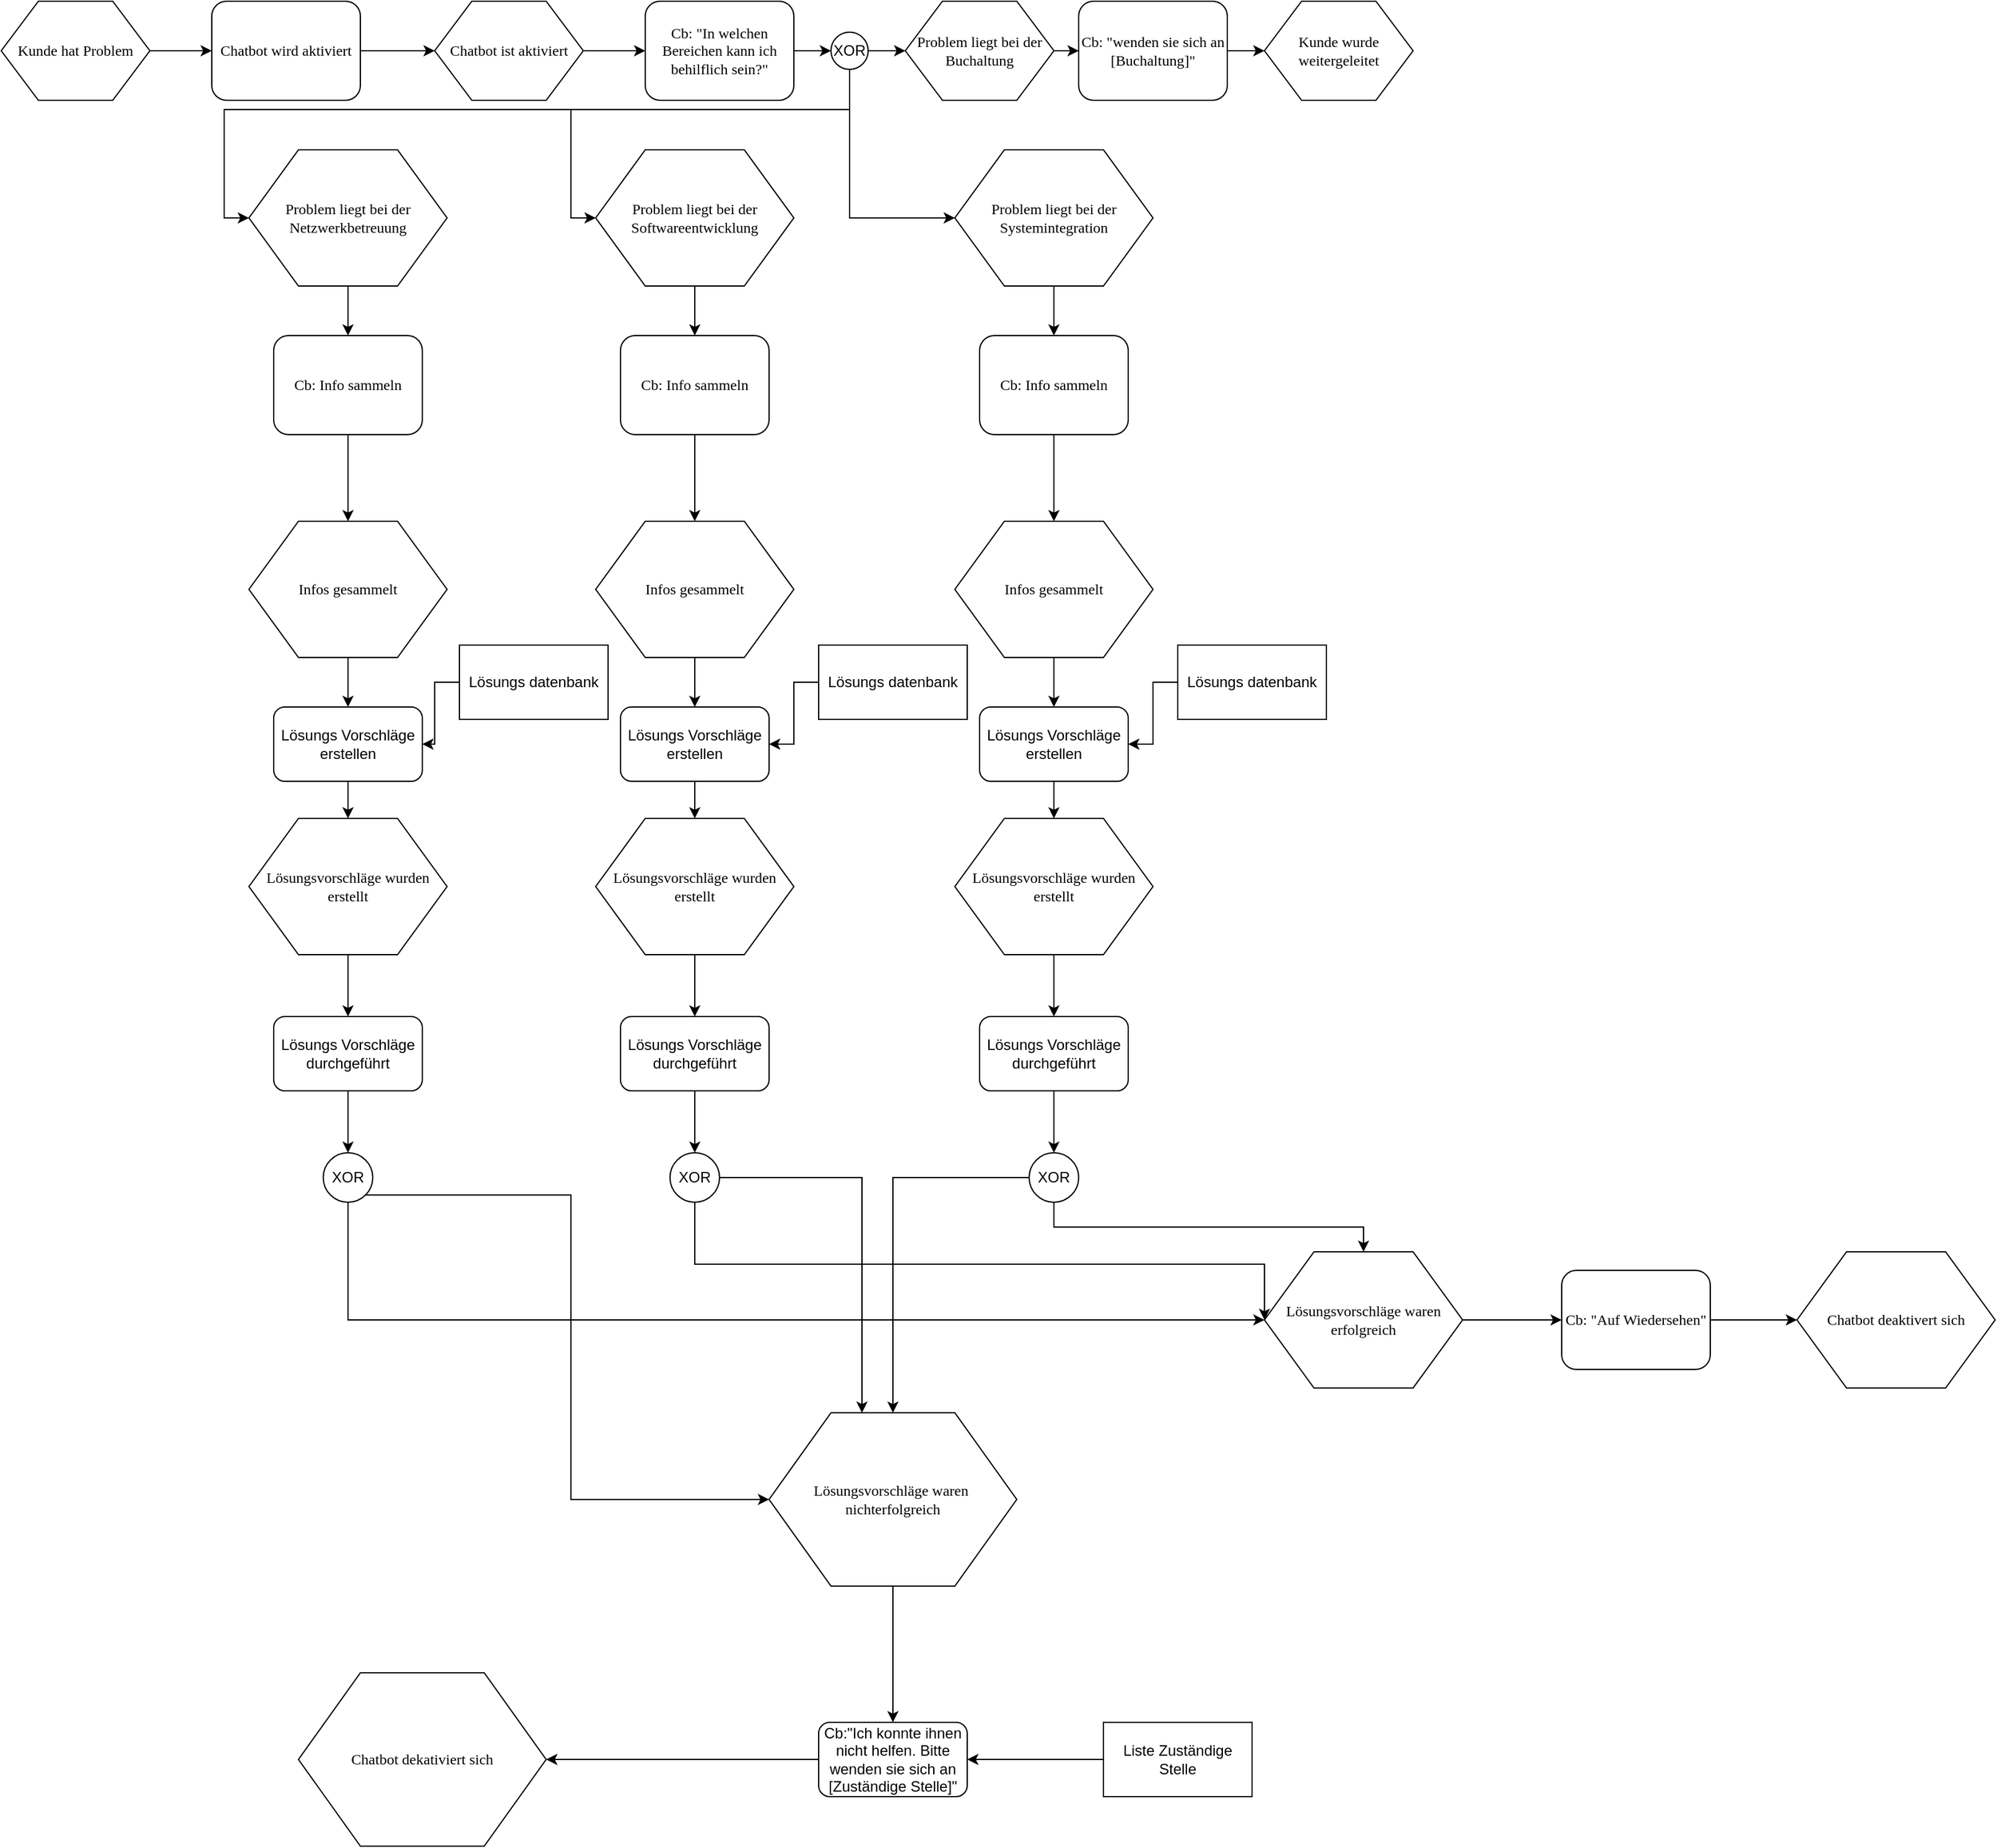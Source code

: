 <mxfile version="21.3.6" type="device">
  <diagram name="Page-1" id="8ce9d11a-91a2-4d17-14d8-a56ed91bf033">
    <mxGraphModel dx="1050" dy="558" grid="1" gridSize="10" guides="1" tooltips="1" connect="1" arrows="1" fold="1" page="1" pageScale="1" pageWidth="1100" pageHeight="850" background="none" math="0" shadow="0">
      <root>
        <mxCell id="0" />
        <mxCell id="1" parent="0" />
        <mxCell id="FxT-cGrU2t-Nwr7H7iX4-25" value="" style="edgeStyle=orthogonalEdgeStyle;rounded=0;orthogonalLoop=1;jettySize=auto;html=1;" edge="1" parent="1" source="17ea667e15c223fc-1" target="17ea667e15c223fc-7">
          <mxGeometry relative="1" as="geometry" />
        </mxCell>
        <mxCell id="17ea667e15c223fc-1" value="Kunde hat Problem" style="shape=hexagon;perimeter=hexagonPerimeter;whiteSpace=wrap;html=1;rounded=0;shadow=0;labelBackgroundColor=none;strokeWidth=1;fontFamily=Verdana;fontSize=12;align=center;" parent="1" vertex="1">
          <mxGeometry x="30" y="60" width="120" height="80" as="geometry" />
        </mxCell>
        <mxCell id="FxT-cGrU2t-Nwr7H7iX4-27" value="" style="edgeStyle=orthogonalEdgeStyle;rounded=0;orthogonalLoop=1;jettySize=auto;html=1;" edge="1" parent="1" source="17ea667e15c223fc-7" target="FxT-cGrU2t-Nwr7H7iX4-26">
          <mxGeometry relative="1" as="geometry" />
        </mxCell>
        <mxCell id="17ea667e15c223fc-7" value="Chatbot wird aktiviert" style="rounded=1;whiteSpace=wrap;html=1;shadow=0;labelBackgroundColor=none;strokeWidth=1;fontFamily=Verdana;fontSize=12;align=center;" parent="1" vertex="1">
          <mxGeometry x="200" y="60" width="120" height="80" as="geometry" />
        </mxCell>
        <mxCell id="FxT-cGrU2t-Nwr7H7iX4-29" value="" style="edgeStyle=orthogonalEdgeStyle;rounded=0;orthogonalLoop=1;jettySize=auto;html=1;" edge="1" parent="1" source="FxT-cGrU2t-Nwr7H7iX4-26" target="FxT-cGrU2t-Nwr7H7iX4-28">
          <mxGeometry relative="1" as="geometry" />
        </mxCell>
        <mxCell id="FxT-cGrU2t-Nwr7H7iX4-26" value="Chatbot ist aktiviert " style="shape=hexagon;perimeter=hexagonPerimeter;whiteSpace=wrap;html=1;rounded=0;shadow=0;labelBackgroundColor=none;strokeWidth=1;fontFamily=Verdana;fontSize=12;align=center;" vertex="1" parent="1">
          <mxGeometry x="380" y="60" width="120" height="80" as="geometry" />
        </mxCell>
        <mxCell id="FxT-cGrU2t-Nwr7H7iX4-32" value="" style="edgeStyle=orthogonalEdgeStyle;rounded=0;orthogonalLoop=1;jettySize=auto;html=1;" edge="1" parent="1" source="FxT-cGrU2t-Nwr7H7iX4-28" target="FxT-cGrU2t-Nwr7H7iX4-31">
          <mxGeometry relative="1" as="geometry" />
        </mxCell>
        <mxCell id="FxT-cGrU2t-Nwr7H7iX4-28" value="Cb: &quot;In welchen Bereichen kann ich behilflich sein?&quot;" style="rounded=1;whiteSpace=wrap;html=1;shadow=0;labelBackgroundColor=none;strokeWidth=1;fontFamily=Verdana;fontSize=12;align=center;" vertex="1" parent="1">
          <mxGeometry x="550" y="60" width="120" height="80" as="geometry" />
        </mxCell>
        <mxCell id="FxT-cGrU2t-Nwr7H7iX4-34" value="" style="edgeStyle=orthogonalEdgeStyle;rounded=0;orthogonalLoop=1;jettySize=auto;html=1;" edge="1" parent="1" source="FxT-cGrU2t-Nwr7H7iX4-31" target="FxT-cGrU2t-Nwr7H7iX4-33">
          <mxGeometry relative="1" as="geometry" />
        </mxCell>
        <mxCell id="FxT-cGrU2t-Nwr7H7iX4-42" style="edgeStyle=orthogonalEdgeStyle;rounded=0;orthogonalLoop=1;jettySize=auto;html=1;exitX=0.5;exitY=1;exitDx=0;exitDy=0;entryX=0;entryY=0.5;entryDx=0;entryDy=0;" edge="1" parent="1" source="FxT-cGrU2t-Nwr7H7iX4-31" target="FxT-cGrU2t-Nwr7H7iX4-39">
          <mxGeometry relative="1" as="geometry" />
        </mxCell>
        <mxCell id="FxT-cGrU2t-Nwr7H7iX4-43" style="edgeStyle=orthogonalEdgeStyle;rounded=0;orthogonalLoop=1;jettySize=auto;html=1;exitX=0.5;exitY=1;exitDx=0;exitDy=0;entryX=0;entryY=0.5;entryDx=0;entryDy=0;" edge="1" parent="1" source="FxT-cGrU2t-Nwr7H7iX4-31" target="FxT-cGrU2t-Nwr7H7iX4-40">
          <mxGeometry relative="1" as="geometry" />
        </mxCell>
        <mxCell id="FxT-cGrU2t-Nwr7H7iX4-44" style="edgeStyle=orthogonalEdgeStyle;rounded=0;orthogonalLoop=1;jettySize=auto;html=1;exitX=0.5;exitY=1;exitDx=0;exitDy=0;entryX=0;entryY=0.5;entryDx=0;entryDy=0;" edge="1" parent="1" source="FxT-cGrU2t-Nwr7H7iX4-31" target="FxT-cGrU2t-Nwr7H7iX4-41">
          <mxGeometry relative="1" as="geometry" />
        </mxCell>
        <mxCell id="FxT-cGrU2t-Nwr7H7iX4-31" value="XOR" style="ellipse;whiteSpace=wrap;html=1;aspect=fixed;" vertex="1" parent="1">
          <mxGeometry x="700" y="85" width="30" height="30" as="geometry" />
        </mxCell>
        <mxCell id="FxT-cGrU2t-Nwr7H7iX4-37" value="" style="edgeStyle=orthogonalEdgeStyle;rounded=0;orthogonalLoop=1;jettySize=auto;html=1;" edge="1" parent="1" source="FxT-cGrU2t-Nwr7H7iX4-33" target="FxT-cGrU2t-Nwr7H7iX4-36">
          <mxGeometry relative="1" as="geometry" />
        </mxCell>
        <mxCell id="FxT-cGrU2t-Nwr7H7iX4-33" value="Problem liegt bei der Buchaltung" style="shape=hexagon;perimeter=hexagonPerimeter;whiteSpace=wrap;html=1;rounded=0;shadow=0;labelBackgroundColor=none;strokeWidth=1;fontFamily=Verdana;fontSize=12;align=center;" vertex="1" parent="1">
          <mxGeometry x="760" y="60" width="120" height="80" as="geometry" />
        </mxCell>
        <mxCell id="FxT-cGrU2t-Nwr7H7iX4-35" value="Kunde wurde weitergeleitet" style="shape=hexagon;perimeter=hexagonPerimeter;whiteSpace=wrap;html=1;rounded=0;shadow=0;labelBackgroundColor=none;strokeWidth=1;fontFamily=Verdana;fontSize=12;align=center;" vertex="1" parent="1">
          <mxGeometry x="1050" y="60" width="120" height="80" as="geometry" />
        </mxCell>
        <mxCell id="FxT-cGrU2t-Nwr7H7iX4-38" value="" style="edgeStyle=orthogonalEdgeStyle;rounded=0;orthogonalLoop=1;jettySize=auto;html=1;" edge="1" parent="1" source="FxT-cGrU2t-Nwr7H7iX4-36" target="FxT-cGrU2t-Nwr7H7iX4-35">
          <mxGeometry relative="1" as="geometry" />
        </mxCell>
        <mxCell id="FxT-cGrU2t-Nwr7H7iX4-36" value="Cb: &quot;wenden sie sich an [Buchaltung]&quot;" style="rounded=1;whiteSpace=wrap;html=1;shadow=0;labelBackgroundColor=none;strokeWidth=1;fontFamily=Verdana;fontSize=12;align=center;" vertex="1" parent="1">
          <mxGeometry x="900" y="60" width="120" height="80" as="geometry" />
        </mxCell>
        <mxCell id="FxT-cGrU2t-Nwr7H7iX4-52" value="" style="edgeStyle=orthogonalEdgeStyle;rounded=0;orthogonalLoop=1;jettySize=auto;html=1;" edge="1" parent="1" source="FxT-cGrU2t-Nwr7H7iX4-39" target="FxT-cGrU2t-Nwr7H7iX4-49">
          <mxGeometry relative="1" as="geometry" />
        </mxCell>
        <mxCell id="FxT-cGrU2t-Nwr7H7iX4-39" value="Problem liegt bei der Systemintegration" style="shape=hexagon;perimeter=hexagonPerimeter;whiteSpace=wrap;html=1;rounded=0;shadow=0;labelBackgroundColor=none;strokeWidth=1;fontFamily=Verdana;fontSize=12;align=center;" vertex="1" parent="1">
          <mxGeometry x="800" y="180" width="160" height="110" as="geometry" />
        </mxCell>
        <mxCell id="FxT-cGrU2t-Nwr7H7iX4-50" value="" style="edgeStyle=orthogonalEdgeStyle;rounded=0;orthogonalLoop=1;jettySize=auto;html=1;" edge="1" parent="1" source="FxT-cGrU2t-Nwr7H7iX4-40" target="FxT-cGrU2t-Nwr7H7iX4-47">
          <mxGeometry relative="1" as="geometry" />
        </mxCell>
        <mxCell id="FxT-cGrU2t-Nwr7H7iX4-40" value="Problem liegt bei der Netzwerkbetreuung" style="shape=hexagon;perimeter=hexagonPerimeter;whiteSpace=wrap;html=1;rounded=0;shadow=0;labelBackgroundColor=none;strokeWidth=1;fontFamily=Verdana;fontSize=12;align=center;" vertex="1" parent="1">
          <mxGeometry x="230" y="180" width="160" height="110" as="geometry" />
        </mxCell>
        <mxCell id="FxT-cGrU2t-Nwr7H7iX4-51" value="" style="edgeStyle=orthogonalEdgeStyle;rounded=0;orthogonalLoop=1;jettySize=auto;html=1;" edge="1" parent="1" source="FxT-cGrU2t-Nwr7H7iX4-41" target="FxT-cGrU2t-Nwr7H7iX4-48">
          <mxGeometry relative="1" as="geometry" />
        </mxCell>
        <mxCell id="FxT-cGrU2t-Nwr7H7iX4-41" value="Problem liegt bei der Softwareentwicklung" style="shape=hexagon;perimeter=hexagonPerimeter;whiteSpace=wrap;html=1;rounded=0;shadow=0;labelBackgroundColor=none;strokeWidth=1;fontFamily=Verdana;fontSize=12;align=center;" vertex="1" parent="1">
          <mxGeometry x="510" y="180" width="160" height="110" as="geometry" />
        </mxCell>
        <mxCell id="FxT-cGrU2t-Nwr7H7iX4-54" value="" style="edgeStyle=orthogonalEdgeStyle;rounded=0;orthogonalLoop=1;jettySize=auto;html=1;" edge="1" parent="1" source="FxT-cGrU2t-Nwr7H7iX4-47" target="FxT-cGrU2t-Nwr7H7iX4-53">
          <mxGeometry relative="1" as="geometry" />
        </mxCell>
        <mxCell id="FxT-cGrU2t-Nwr7H7iX4-47" value="Cb: Info sammeln" style="rounded=1;whiteSpace=wrap;html=1;shadow=0;labelBackgroundColor=none;strokeWidth=1;fontFamily=Verdana;fontSize=12;align=center;" vertex="1" parent="1">
          <mxGeometry x="250" y="330" width="120" height="80" as="geometry" />
        </mxCell>
        <mxCell id="FxT-cGrU2t-Nwr7H7iX4-57" value="" style="edgeStyle=orthogonalEdgeStyle;rounded=0;orthogonalLoop=1;jettySize=auto;html=1;" edge="1" parent="1" source="FxT-cGrU2t-Nwr7H7iX4-48" target="FxT-cGrU2t-Nwr7H7iX4-55">
          <mxGeometry relative="1" as="geometry" />
        </mxCell>
        <mxCell id="FxT-cGrU2t-Nwr7H7iX4-48" value="Cb: Info sammeln" style="rounded=1;whiteSpace=wrap;html=1;shadow=0;labelBackgroundColor=none;strokeWidth=1;fontFamily=Verdana;fontSize=12;align=center;" vertex="1" parent="1">
          <mxGeometry x="530" y="330" width="120" height="80" as="geometry" />
        </mxCell>
        <mxCell id="FxT-cGrU2t-Nwr7H7iX4-58" value="" style="edgeStyle=orthogonalEdgeStyle;rounded=0;orthogonalLoop=1;jettySize=auto;html=1;" edge="1" parent="1" source="FxT-cGrU2t-Nwr7H7iX4-49" target="FxT-cGrU2t-Nwr7H7iX4-56">
          <mxGeometry relative="1" as="geometry" />
        </mxCell>
        <mxCell id="FxT-cGrU2t-Nwr7H7iX4-49" value="Cb: Info sammeln" style="rounded=1;whiteSpace=wrap;html=1;shadow=0;labelBackgroundColor=none;strokeWidth=1;fontFamily=Verdana;fontSize=12;align=center;" vertex="1" parent="1">
          <mxGeometry x="820" y="330" width="120" height="80" as="geometry" />
        </mxCell>
        <mxCell id="FxT-cGrU2t-Nwr7H7iX4-64" value="" style="edgeStyle=orthogonalEdgeStyle;rounded=0;orthogonalLoop=1;jettySize=auto;html=1;" edge="1" parent="1" source="FxT-cGrU2t-Nwr7H7iX4-53" target="FxT-cGrU2t-Nwr7H7iX4-59">
          <mxGeometry relative="1" as="geometry" />
        </mxCell>
        <mxCell id="FxT-cGrU2t-Nwr7H7iX4-53" value="Infos gesammelt" style="shape=hexagon;perimeter=hexagonPerimeter;whiteSpace=wrap;html=1;rounded=0;shadow=0;labelBackgroundColor=none;strokeWidth=1;fontFamily=Verdana;fontSize=12;align=center;size=0.25;" vertex="1" parent="1">
          <mxGeometry x="230" y="480" width="160" height="110" as="geometry" />
        </mxCell>
        <mxCell id="FxT-cGrU2t-Nwr7H7iX4-65" value="" style="edgeStyle=orthogonalEdgeStyle;rounded=0;orthogonalLoop=1;jettySize=auto;html=1;" edge="1" parent="1" source="FxT-cGrU2t-Nwr7H7iX4-55" target="FxT-cGrU2t-Nwr7H7iX4-60">
          <mxGeometry relative="1" as="geometry" />
        </mxCell>
        <mxCell id="FxT-cGrU2t-Nwr7H7iX4-55" value="Infos gesammelt" style="shape=hexagon;perimeter=hexagonPerimeter;whiteSpace=wrap;html=1;rounded=0;shadow=0;labelBackgroundColor=none;strokeWidth=1;fontFamily=Verdana;fontSize=12;align=center;" vertex="1" parent="1">
          <mxGeometry x="510" y="480" width="160" height="110" as="geometry" />
        </mxCell>
        <mxCell id="FxT-cGrU2t-Nwr7H7iX4-66" value="" style="edgeStyle=orthogonalEdgeStyle;rounded=0;orthogonalLoop=1;jettySize=auto;html=1;" edge="1" parent="1" source="FxT-cGrU2t-Nwr7H7iX4-56" target="FxT-cGrU2t-Nwr7H7iX4-61">
          <mxGeometry relative="1" as="geometry" />
        </mxCell>
        <mxCell id="FxT-cGrU2t-Nwr7H7iX4-56" value="Infos gesammelt" style="shape=hexagon;perimeter=hexagonPerimeter;whiteSpace=wrap;html=1;rounded=0;shadow=0;labelBackgroundColor=none;strokeWidth=1;fontFamily=Verdana;fontSize=12;align=center;" vertex="1" parent="1">
          <mxGeometry x="800" y="480" width="160" height="110" as="geometry" />
        </mxCell>
        <mxCell id="FxT-cGrU2t-Nwr7H7iX4-75" value="" style="edgeStyle=orthogonalEdgeStyle;rounded=0;orthogonalLoop=1;jettySize=auto;html=1;" edge="1" parent="1" source="FxT-cGrU2t-Nwr7H7iX4-59" target="FxT-cGrU2t-Nwr7H7iX4-72">
          <mxGeometry relative="1" as="geometry" />
        </mxCell>
        <mxCell id="FxT-cGrU2t-Nwr7H7iX4-59" value="Lösungs Vorschläge erstellen" style="rounded=1;whiteSpace=wrap;html=1;" vertex="1" parent="1">
          <mxGeometry x="250" y="630" width="120" height="60" as="geometry" />
        </mxCell>
        <mxCell id="FxT-cGrU2t-Nwr7H7iX4-76" value="" style="edgeStyle=orthogonalEdgeStyle;rounded=0;orthogonalLoop=1;jettySize=auto;html=1;" edge="1" parent="1" source="FxT-cGrU2t-Nwr7H7iX4-60" target="FxT-cGrU2t-Nwr7H7iX4-73">
          <mxGeometry relative="1" as="geometry" />
        </mxCell>
        <mxCell id="FxT-cGrU2t-Nwr7H7iX4-60" value="Lösungs Vorschläge erstellen" style="rounded=1;whiteSpace=wrap;html=1;" vertex="1" parent="1">
          <mxGeometry x="530" y="630" width="120" height="60" as="geometry" />
        </mxCell>
        <mxCell id="FxT-cGrU2t-Nwr7H7iX4-77" value="" style="edgeStyle=orthogonalEdgeStyle;rounded=0;orthogonalLoop=1;jettySize=auto;html=1;" edge="1" parent="1" source="FxT-cGrU2t-Nwr7H7iX4-61" target="FxT-cGrU2t-Nwr7H7iX4-74">
          <mxGeometry relative="1" as="geometry" />
        </mxCell>
        <mxCell id="FxT-cGrU2t-Nwr7H7iX4-61" value="Lösungs Vorschläge erstellen" style="rounded=1;whiteSpace=wrap;html=1;" vertex="1" parent="1">
          <mxGeometry x="820" y="630" width="120" height="60" as="geometry" />
        </mxCell>
        <mxCell id="FxT-cGrU2t-Nwr7H7iX4-67" value="" style="edgeStyle=orthogonalEdgeStyle;rounded=0;orthogonalLoop=1;jettySize=auto;html=1;" edge="1" parent="1" source="FxT-cGrU2t-Nwr7H7iX4-63" target="FxT-cGrU2t-Nwr7H7iX4-59">
          <mxGeometry relative="1" as="geometry" />
        </mxCell>
        <mxCell id="FxT-cGrU2t-Nwr7H7iX4-63" value="Lösungs datenbank" style="rounded=0;whiteSpace=wrap;html=1;" vertex="1" parent="1">
          <mxGeometry x="400" y="580" width="120" height="60" as="geometry" />
        </mxCell>
        <mxCell id="FxT-cGrU2t-Nwr7H7iX4-69" value="" style="edgeStyle=orthogonalEdgeStyle;rounded=0;orthogonalLoop=1;jettySize=auto;html=1;" edge="1" parent="1" source="FxT-cGrU2t-Nwr7H7iX4-68" target="FxT-cGrU2t-Nwr7H7iX4-60">
          <mxGeometry relative="1" as="geometry" />
        </mxCell>
        <mxCell id="FxT-cGrU2t-Nwr7H7iX4-68" value="Lösungs datenbank" style="rounded=0;whiteSpace=wrap;html=1;" vertex="1" parent="1">
          <mxGeometry x="690" y="580" width="120" height="60" as="geometry" />
        </mxCell>
        <mxCell id="FxT-cGrU2t-Nwr7H7iX4-71" value="" style="edgeStyle=orthogonalEdgeStyle;rounded=0;orthogonalLoop=1;jettySize=auto;html=1;" edge="1" parent="1" source="FxT-cGrU2t-Nwr7H7iX4-70" target="FxT-cGrU2t-Nwr7H7iX4-61">
          <mxGeometry relative="1" as="geometry" />
        </mxCell>
        <mxCell id="FxT-cGrU2t-Nwr7H7iX4-70" value="Lösungs datenbank" style="rounded=0;whiteSpace=wrap;html=1;" vertex="1" parent="1">
          <mxGeometry x="980" y="580" width="120" height="60" as="geometry" />
        </mxCell>
        <mxCell id="FxT-cGrU2t-Nwr7H7iX4-81" value="" style="edgeStyle=orthogonalEdgeStyle;rounded=0;orthogonalLoop=1;jettySize=auto;html=1;" edge="1" parent="1" source="FxT-cGrU2t-Nwr7H7iX4-72" target="FxT-cGrU2t-Nwr7H7iX4-80">
          <mxGeometry relative="1" as="geometry" />
        </mxCell>
        <mxCell id="FxT-cGrU2t-Nwr7H7iX4-72" value="Lösungsvorschläge wurden erstellt " style="shape=hexagon;perimeter=hexagonPerimeter;whiteSpace=wrap;html=1;rounded=0;shadow=0;labelBackgroundColor=none;strokeWidth=1;fontFamily=Verdana;fontSize=12;align=center;size=0.25;" vertex="1" parent="1">
          <mxGeometry x="230" y="720" width="160" height="110" as="geometry" />
        </mxCell>
        <mxCell id="FxT-cGrU2t-Nwr7H7iX4-83" value="" style="edgeStyle=orthogonalEdgeStyle;rounded=0;orthogonalLoop=1;jettySize=auto;html=1;" edge="1" parent="1" source="FxT-cGrU2t-Nwr7H7iX4-73" target="FxT-cGrU2t-Nwr7H7iX4-82">
          <mxGeometry relative="1" as="geometry" />
        </mxCell>
        <mxCell id="FxT-cGrU2t-Nwr7H7iX4-73" value="Lösungsvorschläge wurden erstellt " style="shape=hexagon;perimeter=hexagonPerimeter;whiteSpace=wrap;html=1;rounded=0;shadow=0;labelBackgroundColor=none;strokeWidth=1;fontFamily=Verdana;fontSize=12;align=center;size=0.25;" vertex="1" parent="1">
          <mxGeometry x="510" y="720" width="160" height="110" as="geometry" />
        </mxCell>
        <mxCell id="FxT-cGrU2t-Nwr7H7iX4-85" value="" style="edgeStyle=orthogonalEdgeStyle;rounded=0;orthogonalLoop=1;jettySize=auto;html=1;" edge="1" parent="1" source="FxT-cGrU2t-Nwr7H7iX4-74" target="FxT-cGrU2t-Nwr7H7iX4-84">
          <mxGeometry relative="1" as="geometry" />
        </mxCell>
        <mxCell id="FxT-cGrU2t-Nwr7H7iX4-74" value="Lösungsvorschläge wurden erstellt " style="shape=hexagon;perimeter=hexagonPerimeter;whiteSpace=wrap;html=1;rounded=0;shadow=0;labelBackgroundColor=none;strokeWidth=1;fontFamily=Verdana;fontSize=12;align=center;size=0.25;" vertex="1" parent="1">
          <mxGeometry x="800" y="720" width="160" height="110" as="geometry" />
        </mxCell>
        <mxCell id="FxT-cGrU2t-Nwr7H7iX4-88" style="edgeStyle=orthogonalEdgeStyle;rounded=0;orthogonalLoop=1;jettySize=auto;html=1;exitX=0.5;exitY=1;exitDx=0;exitDy=0;entryX=0;entryY=0.5;entryDx=0;entryDy=0;" edge="1" parent="1" source="FxT-cGrU2t-Nwr7H7iX4-79" target="FxT-cGrU2t-Nwr7H7iX4-86">
          <mxGeometry relative="1" as="geometry" />
        </mxCell>
        <mxCell id="FxT-cGrU2t-Nwr7H7iX4-102" style="edgeStyle=orthogonalEdgeStyle;rounded=0;orthogonalLoop=1;jettySize=auto;html=1;exitX=1;exitY=1;exitDx=0;exitDy=0;entryX=0;entryY=0.5;entryDx=0;entryDy=0;" edge="1" parent="1" source="FxT-cGrU2t-Nwr7H7iX4-79" target="FxT-cGrU2t-Nwr7H7iX4-99">
          <mxGeometry relative="1" as="geometry" />
        </mxCell>
        <mxCell id="FxT-cGrU2t-Nwr7H7iX4-79" value="XOR" style="ellipse;whiteSpace=wrap;html=1;aspect=fixed;" vertex="1" parent="1">
          <mxGeometry x="290" y="990" width="40" height="40" as="geometry" />
        </mxCell>
        <mxCell id="FxT-cGrU2t-Nwr7H7iX4-87" value="" style="edgeStyle=orthogonalEdgeStyle;rounded=0;orthogonalLoop=1;jettySize=auto;html=1;" edge="1" parent="1" source="FxT-cGrU2t-Nwr7H7iX4-80" target="FxT-cGrU2t-Nwr7H7iX4-79">
          <mxGeometry relative="1" as="geometry" />
        </mxCell>
        <mxCell id="FxT-cGrU2t-Nwr7H7iX4-80" value="Lösungs Vorschläge durchgeführt" style="rounded=1;whiteSpace=wrap;html=1;" vertex="1" parent="1">
          <mxGeometry x="250" y="880" width="120" height="60" as="geometry" />
        </mxCell>
        <mxCell id="FxT-cGrU2t-Nwr7H7iX4-91" value="" style="edgeStyle=orthogonalEdgeStyle;rounded=0;orthogonalLoop=1;jettySize=auto;html=1;" edge="1" parent="1" source="FxT-cGrU2t-Nwr7H7iX4-82" target="FxT-cGrU2t-Nwr7H7iX4-89">
          <mxGeometry relative="1" as="geometry" />
        </mxCell>
        <mxCell id="FxT-cGrU2t-Nwr7H7iX4-82" value="Lösungs Vorschläge durchgeführt" style="rounded=1;whiteSpace=wrap;html=1;" vertex="1" parent="1">
          <mxGeometry x="530" y="880" width="120" height="60" as="geometry" />
        </mxCell>
        <mxCell id="FxT-cGrU2t-Nwr7H7iX4-92" value="" style="edgeStyle=orthogonalEdgeStyle;rounded=0;orthogonalLoop=1;jettySize=auto;html=1;" edge="1" parent="1" source="FxT-cGrU2t-Nwr7H7iX4-84" target="FxT-cGrU2t-Nwr7H7iX4-90">
          <mxGeometry relative="1" as="geometry" />
        </mxCell>
        <mxCell id="FxT-cGrU2t-Nwr7H7iX4-84" value="Lösungs Vorschläge durchgeführt" style="rounded=1;whiteSpace=wrap;html=1;" vertex="1" parent="1">
          <mxGeometry x="820" y="880" width="120" height="60" as="geometry" />
        </mxCell>
        <mxCell id="FxT-cGrU2t-Nwr7H7iX4-97" value="" style="edgeStyle=orthogonalEdgeStyle;rounded=0;orthogonalLoop=1;jettySize=auto;html=1;" edge="1" parent="1" source="FxT-cGrU2t-Nwr7H7iX4-86" target="FxT-cGrU2t-Nwr7H7iX4-95">
          <mxGeometry relative="1" as="geometry" />
        </mxCell>
        <mxCell id="FxT-cGrU2t-Nwr7H7iX4-86" value="Lösungsvorschläge waren erfolgreich " style="shape=hexagon;perimeter=hexagonPerimeter;whiteSpace=wrap;html=1;rounded=0;shadow=0;labelBackgroundColor=none;strokeWidth=1;fontFamily=Verdana;fontSize=12;align=center;size=0.25;" vertex="1" parent="1">
          <mxGeometry x="1050" y="1070" width="160" height="110" as="geometry" />
        </mxCell>
        <mxCell id="FxT-cGrU2t-Nwr7H7iX4-93" style="edgeStyle=orthogonalEdgeStyle;rounded=0;orthogonalLoop=1;jettySize=auto;html=1;exitX=0.5;exitY=1;exitDx=0;exitDy=0;entryX=0;entryY=0.5;entryDx=0;entryDy=0;" edge="1" parent="1" source="FxT-cGrU2t-Nwr7H7iX4-89" target="FxT-cGrU2t-Nwr7H7iX4-86">
          <mxGeometry relative="1" as="geometry">
            <Array as="points">
              <mxPoint x="590" y="1080" />
              <mxPoint x="1050" y="1080" />
            </Array>
          </mxGeometry>
        </mxCell>
        <mxCell id="FxT-cGrU2t-Nwr7H7iX4-101" style="edgeStyle=orthogonalEdgeStyle;rounded=0;orthogonalLoop=1;jettySize=auto;html=1;exitX=1;exitY=0.5;exitDx=0;exitDy=0;entryX=0.375;entryY=0;entryDx=0;entryDy=0;" edge="1" parent="1" source="FxT-cGrU2t-Nwr7H7iX4-89" target="FxT-cGrU2t-Nwr7H7iX4-99">
          <mxGeometry relative="1" as="geometry" />
        </mxCell>
        <mxCell id="FxT-cGrU2t-Nwr7H7iX4-89" value="XOR" style="ellipse;whiteSpace=wrap;html=1;aspect=fixed;" vertex="1" parent="1">
          <mxGeometry x="570" y="990" width="40" height="40" as="geometry" />
        </mxCell>
        <mxCell id="FxT-cGrU2t-Nwr7H7iX4-94" style="edgeStyle=orthogonalEdgeStyle;rounded=0;orthogonalLoop=1;jettySize=auto;html=1;exitX=0.5;exitY=1;exitDx=0;exitDy=0;entryX=0.5;entryY=0;entryDx=0;entryDy=0;" edge="1" parent="1" source="FxT-cGrU2t-Nwr7H7iX4-90" target="FxT-cGrU2t-Nwr7H7iX4-86">
          <mxGeometry relative="1" as="geometry" />
        </mxCell>
        <mxCell id="FxT-cGrU2t-Nwr7H7iX4-100" style="edgeStyle=orthogonalEdgeStyle;rounded=0;orthogonalLoop=1;jettySize=auto;html=1;exitX=0;exitY=0.5;exitDx=0;exitDy=0;" edge="1" parent="1" source="FxT-cGrU2t-Nwr7H7iX4-90" target="FxT-cGrU2t-Nwr7H7iX4-99">
          <mxGeometry relative="1" as="geometry" />
        </mxCell>
        <mxCell id="FxT-cGrU2t-Nwr7H7iX4-90" value="XOR" style="ellipse;whiteSpace=wrap;html=1;aspect=fixed;" vertex="1" parent="1">
          <mxGeometry x="860" y="990" width="40" height="40" as="geometry" />
        </mxCell>
        <mxCell id="FxT-cGrU2t-Nwr7H7iX4-98" value="" style="edgeStyle=orthogonalEdgeStyle;rounded=0;orthogonalLoop=1;jettySize=auto;html=1;" edge="1" parent="1" source="FxT-cGrU2t-Nwr7H7iX4-95" target="FxT-cGrU2t-Nwr7H7iX4-96">
          <mxGeometry relative="1" as="geometry" />
        </mxCell>
        <mxCell id="FxT-cGrU2t-Nwr7H7iX4-95" value="Cb: &quot;Auf Wiedersehen&quot;" style="rounded=1;whiteSpace=wrap;html=1;shadow=0;labelBackgroundColor=none;strokeWidth=1;fontFamily=Verdana;fontSize=12;align=center;" vertex="1" parent="1">
          <mxGeometry x="1290" y="1085" width="120" height="80" as="geometry" />
        </mxCell>
        <mxCell id="FxT-cGrU2t-Nwr7H7iX4-96" value="Chatbot deaktivert sich" style="shape=hexagon;perimeter=hexagonPerimeter;whiteSpace=wrap;html=1;rounded=0;shadow=0;labelBackgroundColor=none;strokeWidth=1;fontFamily=Verdana;fontSize=12;align=center;size=0.25;" vertex="1" parent="1">
          <mxGeometry x="1480" y="1070" width="160" height="110" as="geometry" />
        </mxCell>
        <mxCell id="FxT-cGrU2t-Nwr7H7iX4-104" value="" style="edgeStyle=orthogonalEdgeStyle;rounded=0;orthogonalLoop=1;jettySize=auto;html=1;" edge="1" parent="1" source="FxT-cGrU2t-Nwr7H7iX4-99" target="FxT-cGrU2t-Nwr7H7iX4-103">
          <mxGeometry relative="1" as="geometry" />
        </mxCell>
        <mxCell id="FxT-cGrU2t-Nwr7H7iX4-99" value="Lösungsvorschläge waren&amp;nbsp; nichterfolgreich " style="shape=hexagon;perimeter=hexagonPerimeter;whiteSpace=wrap;html=1;rounded=0;shadow=0;labelBackgroundColor=none;strokeWidth=1;fontFamily=Verdana;fontSize=12;align=center;size=0.25;" vertex="1" parent="1">
          <mxGeometry x="650" y="1200" width="200" height="140" as="geometry" />
        </mxCell>
        <mxCell id="FxT-cGrU2t-Nwr7H7iX4-109" style="edgeStyle=orthogonalEdgeStyle;rounded=0;orthogonalLoop=1;jettySize=auto;html=1;exitX=0;exitY=0.5;exitDx=0;exitDy=0;entryX=1;entryY=0.5;entryDx=0;entryDy=0;" edge="1" parent="1" source="FxT-cGrU2t-Nwr7H7iX4-103" target="FxT-cGrU2t-Nwr7H7iX4-108">
          <mxGeometry relative="1" as="geometry" />
        </mxCell>
        <mxCell id="FxT-cGrU2t-Nwr7H7iX4-103" value="Cb:&quot;Ich konnte ihnen nicht helfen. Bitte wenden sie sich an [Zuständige Stelle]&quot;" style="rounded=1;whiteSpace=wrap;html=1;" vertex="1" parent="1">
          <mxGeometry x="690" y="1450" width="120" height="60" as="geometry" />
        </mxCell>
        <mxCell id="FxT-cGrU2t-Nwr7H7iX4-106" value="" style="edgeStyle=orthogonalEdgeStyle;rounded=0;orthogonalLoop=1;jettySize=auto;html=1;" edge="1" parent="1" source="FxT-cGrU2t-Nwr7H7iX4-105" target="FxT-cGrU2t-Nwr7H7iX4-103">
          <mxGeometry relative="1" as="geometry" />
        </mxCell>
        <mxCell id="FxT-cGrU2t-Nwr7H7iX4-105" value="Liste Zuständige Stelle" style="rounded=0;whiteSpace=wrap;html=1;" vertex="1" parent="1">
          <mxGeometry x="920" y="1450" width="120" height="60" as="geometry" />
        </mxCell>
        <mxCell id="FxT-cGrU2t-Nwr7H7iX4-108" value="Chatbot dekativiert sich" style="shape=hexagon;perimeter=hexagonPerimeter;whiteSpace=wrap;html=1;rounded=0;shadow=0;labelBackgroundColor=none;strokeWidth=1;fontFamily=Verdana;fontSize=12;align=center;size=0.25;" vertex="1" parent="1">
          <mxGeometry x="270" y="1410" width="200" height="140" as="geometry" />
        </mxCell>
      </root>
    </mxGraphModel>
  </diagram>
</mxfile>
